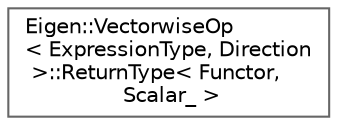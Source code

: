 digraph "类继承关系图"
{
 // LATEX_PDF_SIZE
  bgcolor="transparent";
  edge [fontname=Helvetica,fontsize=10,labelfontname=Helvetica,labelfontsize=10];
  node [fontname=Helvetica,fontsize=10,shape=box,height=0.2,width=0.4];
  rankdir="LR";
  Node0 [id="Node000000",label="Eigen::VectorwiseOp\l\< ExpressionType, Direction\l \>::ReturnType\< Functor,\l Scalar_ \>",height=0.2,width=0.4,color="grey40", fillcolor="white", style="filled",URL="$struct_eigen_1_1_vectorwise_op_1_1_return_type.html",tooltip=" "];
}
